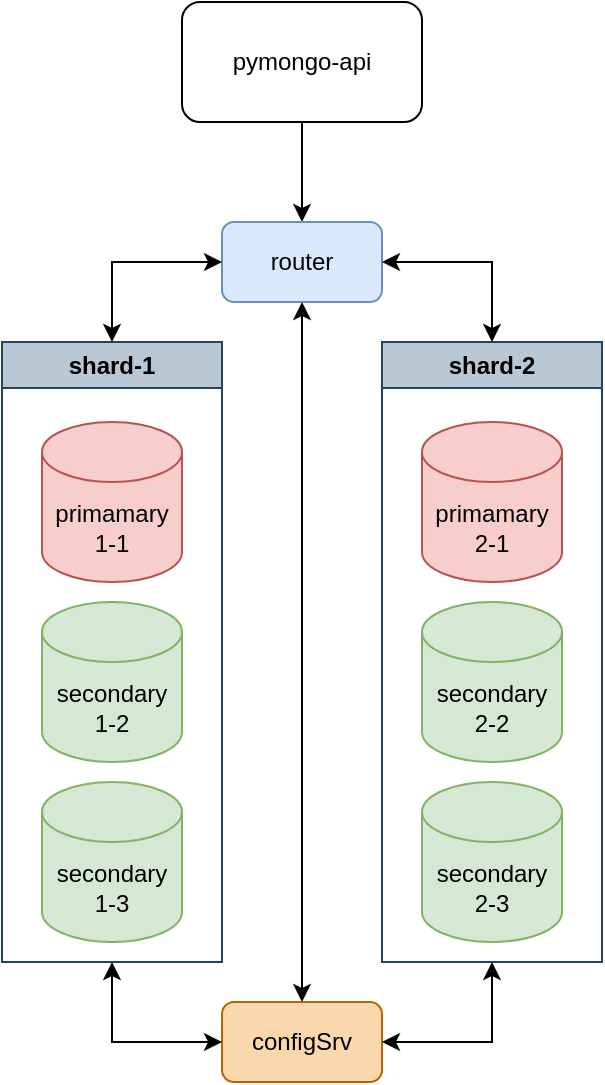 <mxfile version="28.0.6">
  <diagram name="Page-1" id="-H_mtQnk-PTXWXPvYvuk">
    <mxGraphModel dx="1348" dy="791" grid="1" gridSize="10" guides="1" tooltips="1" connect="1" arrows="1" fold="1" page="1" pageScale="1" pageWidth="1169" pageHeight="827" background="#ffffff" math="0" shadow="0">
      <root>
        <mxCell id="0" />
        <mxCell id="1" parent="0" />
        <mxCell id="M3Q7F0y20DK5DFM-mO5N-29" style="edgeStyle=orthogonalEdgeStyle;rounded=0;orthogonalLoop=1;jettySize=auto;html=1;" parent="1" source="zA23MoTUsTF4_91t8viU-3" target="M3Q7F0y20DK5DFM-mO5N-20" edge="1">
          <mxGeometry relative="1" as="geometry" />
        </mxCell>
        <mxCell id="zA23MoTUsTF4_91t8viU-3" value="pymongo-api" style="rounded=1;whiteSpace=wrap;html=1;" parent="1" vertex="1">
          <mxGeometry x="250" y="100" width="120" height="60" as="geometry" />
        </mxCell>
        <mxCell id="M3Q7F0y20DK5DFM-mO5N-11" value="shard-1" style="swimlane;whiteSpace=wrap;html=1;fillColor=#bac8d3;strokeColor=#23445d;" parent="1" vertex="1">
          <mxGeometry x="160" y="270" width="110" height="310" as="geometry">
            <mxRectangle x="110" y="200" width="140" height="30" as="alternateBounds" />
          </mxGeometry>
        </mxCell>
        <mxCell id="zA23MoTUsTF4_91t8viU-2" value="primamary&lt;br&gt;1-1" style="shape=cylinder3;whiteSpace=wrap;html=1;boundedLbl=1;backgroundOutline=1;size=15;fillColor=#f8cecc;strokeColor=#b85450;" parent="M3Q7F0y20DK5DFM-mO5N-11" vertex="1">
          <mxGeometry x="20" y="40" width="70" height="80" as="geometry" />
        </mxCell>
        <mxCell id="M3Q7F0y20DK5DFM-mO5N-37" value="secondary&lt;br&gt;1-2" style="shape=cylinder3;whiteSpace=wrap;html=1;boundedLbl=1;backgroundOutline=1;size=15;fillColor=#d5e8d4;strokeColor=#82b366;" parent="M3Q7F0y20DK5DFM-mO5N-11" vertex="1">
          <mxGeometry x="20" y="130" width="70" height="80" as="geometry" />
        </mxCell>
        <mxCell id="M3Q7F0y20DK5DFM-mO5N-38" value="secondary&lt;br&gt;1-3" style="shape=cylinder3;whiteSpace=wrap;html=1;boundedLbl=1;backgroundOutline=1;size=15;fillColor=#d5e8d4;strokeColor=#82b366;" parent="M3Q7F0y20DK5DFM-mO5N-11" vertex="1">
          <mxGeometry x="20" y="220" width="70" height="80" as="geometry" />
        </mxCell>
        <mxCell id="M3Q7F0y20DK5DFM-mO5N-16" value="shard-2" style="swimlane;whiteSpace=wrap;html=1;fillColor=#bac8d3;strokeColor=#23445d;" parent="1" vertex="1">
          <mxGeometry x="350" y="270" width="110" height="310" as="geometry">
            <mxRectangle x="110" y="200" width="140" height="30" as="alternateBounds" />
          </mxGeometry>
        </mxCell>
        <mxCell id="M3Q7F0y20DK5DFM-mO5N-17" value="primamary&lt;br&gt;2-1" style="shape=cylinder3;whiteSpace=wrap;html=1;boundedLbl=1;backgroundOutline=1;size=15;fillColor=#f8cecc;strokeColor=#b85450;" parent="M3Q7F0y20DK5DFM-mO5N-16" vertex="1">
          <mxGeometry x="20" y="40" width="70" height="80" as="geometry" />
        </mxCell>
        <mxCell id="M3Q7F0y20DK5DFM-mO5N-39" value="secondary&lt;br&gt;2-2" style="shape=cylinder3;whiteSpace=wrap;html=1;boundedLbl=1;backgroundOutline=1;size=15;fillColor=#d5e8d4;strokeColor=#82b366;" parent="M3Q7F0y20DK5DFM-mO5N-16" vertex="1">
          <mxGeometry x="20" y="130" width="70" height="80" as="geometry" />
        </mxCell>
        <mxCell id="M3Q7F0y20DK5DFM-mO5N-40" value="secondary&lt;br&gt;2-3" style="shape=cylinder3;whiteSpace=wrap;html=1;boundedLbl=1;backgroundOutline=1;size=15;fillColor=#d5e8d4;strokeColor=#82b366;" parent="M3Q7F0y20DK5DFM-mO5N-16" vertex="1">
          <mxGeometry x="20" y="220" width="70" height="80" as="geometry" />
        </mxCell>
        <mxCell id="M3Q7F0y20DK5DFM-mO5N-20" value="router" style="rounded=1;whiteSpace=wrap;html=1;fillColor=#dae8fc;strokeColor=#6c8ebf;" parent="1" vertex="1">
          <mxGeometry x="270" y="210" width="80" height="40" as="geometry" />
        </mxCell>
        <mxCell id="M3Q7F0y20DK5DFM-mO5N-30" value="" style="endArrow=classic;startArrow=classic;html=1;rounded=0;entryX=0;entryY=0.5;entryDx=0;entryDy=0;exitX=0.5;exitY=0;exitDx=0;exitDy=0;" parent="1" source="M3Q7F0y20DK5DFM-mO5N-11" target="M3Q7F0y20DK5DFM-mO5N-20" edge="1">
          <mxGeometry width="50" height="50" relative="1" as="geometry">
            <mxPoint x="210" y="250" as="sourcePoint" />
            <mxPoint x="260" y="200" as="targetPoint" />
            <Array as="points">
              <mxPoint x="215" y="230" />
            </Array>
          </mxGeometry>
        </mxCell>
        <mxCell id="M3Q7F0y20DK5DFM-mO5N-31" value="" style="endArrow=classic;startArrow=classic;html=1;rounded=0;exitX=1;exitY=0.5;exitDx=0;exitDy=0;entryX=0.5;entryY=0;entryDx=0;entryDy=0;" parent="1" source="M3Q7F0y20DK5DFM-mO5N-20" target="M3Q7F0y20DK5DFM-mO5N-16" edge="1">
          <mxGeometry width="50" height="50" relative="1" as="geometry">
            <mxPoint x="400" y="210" as="sourcePoint" />
            <mxPoint x="450" y="160" as="targetPoint" />
            <Array as="points">
              <mxPoint x="405" y="230" />
            </Array>
          </mxGeometry>
        </mxCell>
        <mxCell id="M3Q7F0y20DK5DFM-mO5N-35" value="" style="endArrow=classic;startArrow=classic;html=1;rounded=0;entryX=0.5;entryY=1;entryDx=0;entryDy=0;exitX=0.5;exitY=0;exitDx=0;exitDy=0;" parent="1" source="M3Q7F0y20DK5DFM-mO5N-36" target="M3Q7F0y20DK5DFM-mO5N-20" edge="1">
          <mxGeometry width="50" height="50" relative="1" as="geometry">
            <mxPoint x="310" y="430" as="sourcePoint" />
            <mxPoint x="340" y="290" as="targetPoint" />
          </mxGeometry>
        </mxCell>
        <mxCell id="M3Q7F0y20DK5DFM-mO5N-36" value="configSrv" style="rounded=1;whiteSpace=wrap;html=1;fillColor=#fad7ac;strokeColor=#b46504;" parent="1" vertex="1">
          <mxGeometry x="270" y="600" width="80" height="40" as="geometry" />
        </mxCell>
        <mxCell id="M3Q7F0y20DK5DFM-mO5N-41" value="" style="endArrow=classic;startArrow=classic;html=1;rounded=0;entryX=0;entryY=0.5;entryDx=0;entryDy=0;exitX=0.5;exitY=1;exitDx=0;exitDy=0;" parent="1" source="M3Q7F0y20DK5DFM-mO5N-11" target="M3Q7F0y20DK5DFM-mO5N-36" edge="1">
          <mxGeometry width="50" height="50" relative="1" as="geometry">
            <mxPoint x="170" y="680" as="sourcePoint" />
            <mxPoint x="220" y="630" as="targetPoint" />
            <Array as="points">
              <mxPoint x="215" y="620" />
            </Array>
          </mxGeometry>
        </mxCell>
        <mxCell id="M3Q7F0y20DK5DFM-mO5N-42" value="" style="endArrow=classic;startArrow=classic;html=1;rounded=0;entryX=0.5;entryY=1;entryDx=0;entryDy=0;exitX=1;exitY=0.5;exitDx=0;exitDy=0;" parent="1" source="M3Q7F0y20DK5DFM-mO5N-36" target="M3Q7F0y20DK5DFM-mO5N-16" edge="1">
          <mxGeometry width="50" height="50" relative="1" as="geometry">
            <mxPoint x="410" y="690" as="sourcePoint" />
            <mxPoint x="460" y="640" as="targetPoint" />
            <Array as="points">
              <mxPoint x="405" y="620" />
            </Array>
          </mxGeometry>
        </mxCell>
      </root>
    </mxGraphModel>
  </diagram>
</mxfile>
